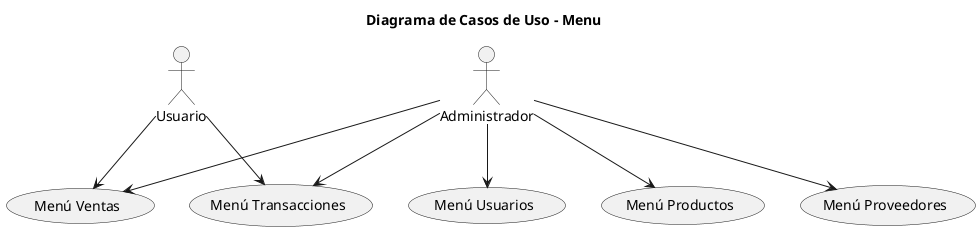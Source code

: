 @startuml 

title Diagrama de Casos de Uso - Menu

actor Usuario as User
actor Administrador as admin

usecase "Menú Usuarios" as MenuUsuarios
usecase "Menú Productos" as MenuProductos
usecase "Menú Proveedores" as MenuProveedores
usecase "Menú Transacciones" as MenuTransacciones
usecase "Menú Ventas" as MenuVentas

admin --> MenuUsuarios
admin --> MenuProductos
admin --> MenuProveedores
admin --> MenuTransacciones
admin --> MenuVentas
User --> MenuTransacciones
User --> MenuVentas

@enduml

